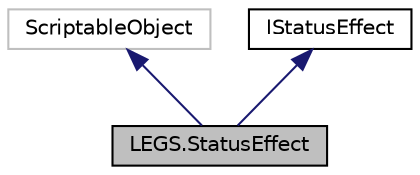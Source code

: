 digraph "LEGS.StatusEffect"
{
 // LATEX_PDF_SIZE
  edge [fontname="Helvetica",fontsize="10",labelfontname="Helvetica",labelfontsize="10"];
  node [fontname="Helvetica",fontsize="10",shape=record];
  Node1 [label="LEGS.StatusEffect",height=0.2,width=0.4,color="black", fillcolor="grey75", style="filled", fontcolor="black",tooltip="ScriptableObject derived IStatusEffect"];
  Node2 -> Node1 [dir="back",color="midnightblue",fontsize="10",style="solid",fontname="Helvetica"];
  Node2 [label="ScriptableObject",height=0.2,width=0.4,color="grey75", fillcolor="white", style="filled",tooltip=" "];
  Node3 -> Node1 [dir="back",color="midnightblue",fontsize="10",style="solid",fontname="Helvetica"];
  Node3 [label="IStatusEffect",height=0.2,width=0.4,color="black", fillcolor="white", style="filled",URL="$interfaceLEGS_1_1IStatusEffect.html",tooltip="An object that can be added and removed from an IStatusEffectReceiver"];
}
